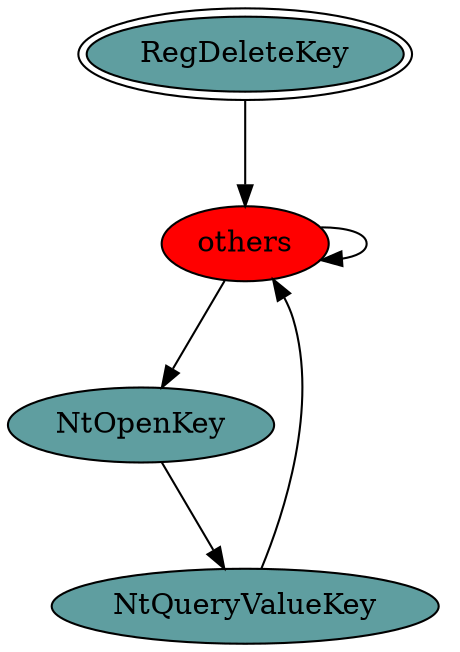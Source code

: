 digraph "./REPORTS/6631/API_PER_CATEGORY/RegDeleteKey.exe_1012_Registry_API_per_Category_Transition_Matrix" {
	RegDeleteKey [label=RegDeleteKey fillcolor=cadetblue peripheries=2 style=filled]
	others [label=others fillcolor=red style=filled]
	RegDeleteKey -> others [label=1.0 fontcolor=white]
	others -> others [label=0.971 fontcolor=white]
	NtOpenKey [label=NtOpenKey fillcolor=cadetblue style=filled]
	others -> NtOpenKey [label=0.029 fontcolor=white]
	NtQueryValueKey [label=NtQueryValueKey fillcolor=cadetblue style=filled]
	NtOpenKey -> NtQueryValueKey [label=1.0 fontcolor=white]
	NtQueryValueKey -> others [label=1.0 fontcolor=white]
}
